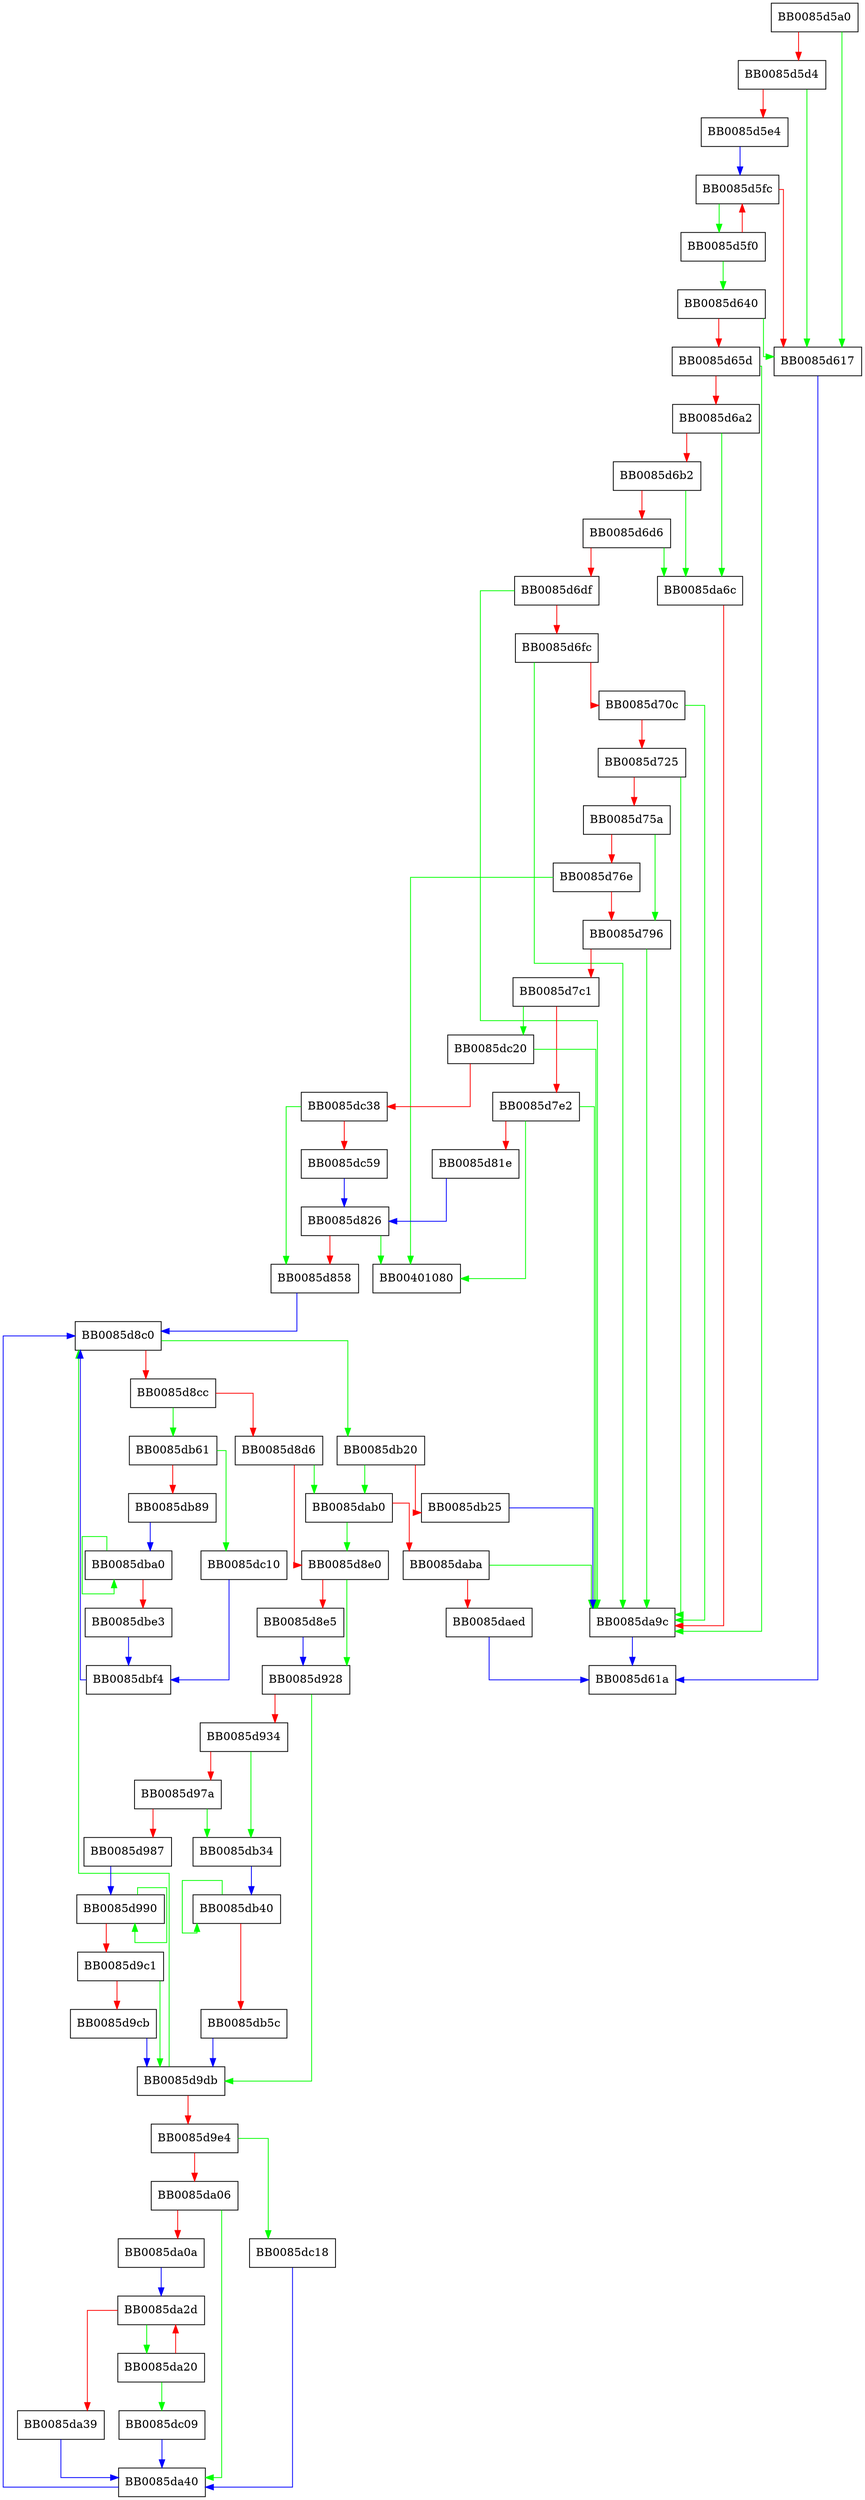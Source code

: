 digraph BN_GF2m_mod_inv {
  node [shape="box"];
  graph [splines=ortho];
  BB0085d5a0 -> BB0085d617 [color="green"];
  BB0085d5a0 -> BB0085d5d4 [color="red"];
  BB0085d5d4 -> BB0085d617 [color="green"];
  BB0085d5d4 -> BB0085d5e4 [color="red"];
  BB0085d5e4 -> BB0085d5fc [color="blue"];
  BB0085d5f0 -> BB0085d640 [color="green"];
  BB0085d5f0 -> BB0085d5fc [color="red"];
  BB0085d5fc -> BB0085d5f0 [color="green"];
  BB0085d5fc -> BB0085d617 [color="red"];
  BB0085d617 -> BB0085d61a [color="blue"];
  BB0085d640 -> BB0085d617 [color="green"];
  BB0085d640 -> BB0085d65d [color="red"];
  BB0085d65d -> BB0085da9c [color="green"];
  BB0085d65d -> BB0085d6a2 [color="red"];
  BB0085d6a2 -> BB0085da6c [color="green"];
  BB0085d6a2 -> BB0085d6b2 [color="red"];
  BB0085d6b2 -> BB0085da6c [color="green"];
  BB0085d6b2 -> BB0085d6d6 [color="red"];
  BB0085d6d6 -> BB0085da6c [color="green"];
  BB0085d6d6 -> BB0085d6df [color="red"];
  BB0085d6df -> BB0085da9c [color="green"];
  BB0085d6df -> BB0085d6fc [color="red"];
  BB0085d6fc -> BB0085da9c [color="green"];
  BB0085d6fc -> BB0085d70c [color="red"];
  BB0085d70c -> BB0085da9c [color="green"];
  BB0085d70c -> BB0085d725 [color="red"];
  BB0085d725 -> BB0085da9c [color="green"];
  BB0085d725 -> BB0085d75a [color="red"];
  BB0085d75a -> BB0085d796 [color="green"];
  BB0085d75a -> BB0085d76e [color="red"];
  BB0085d76e -> BB00401080 [color="green"];
  BB0085d76e -> BB0085d796 [color="red"];
  BB0085d796 -> BB0085da9c [color="green"];
  BB0085d796 -> BB0085d7c1 [color="red"];
  BB0085d7c1 -> BB0085dc20 [color="green"];
  BB0085d7c1 -> BB0085d7e2 [color="red"];
  BB0085d7e2 -> BB00401080 [color="green"];
  BB0085d7e2 -> BB0085da9c [color="green"];
  BB0085d7e2 -> BB0085d81e [color="red"];
  BB0085d81e -> BB0085d826 [color="blue"];
  BB0085d826 -> BB00401080 [color="green"];
  BB0085d826 -> BB0085d858 [color="red"];
  BB0085d858 -> BB0085d8c0 [color="blue"];
  BB0085d8c0 -> BB0085db20 [color="green"];
  BB0085d8c0 -> BB0085d8cc [color="red"];
  BB0085d8cc -> BB0085db61 [color="green"];
  BB0085d8cc -> BB0085d8d6 [color="red"];
  BB0085d8d6 -> BB0085dab0 [color="green"];
  BB0085d8d6 -> BB0085d8e0 [color="red"];
  BB0085d8e0 -> BB0085d928 [color="green"];
  BB0085d8e0 -> BB0085d8e5 [color="red"];
  BB0085d8e5 -> BB0085d928 [color="blue"];
  BB0085d928 -> BB0085d9db [color="green"];
  BB0085d928 -> BB0085d934 [color="red"];
  BB0085d934 -> BB0085db34 [color="green"];
  BB0085d934 -> BB0085d97a [color="red"];
  BB0085d97a -> BB0085db34 [color="green"];
  BB0085d97a -> BB0085d987 [color="red"];
  BB0085d987 -> BB0085d990 [color="blue"];
  BB0085d990 -> BB0085d990 [color="green"];
  BB0085d990 -> BB0085d9c1 [color="red"];
  BB0085d9c1 -> BB0085d9db [color="green"];
  BB0085d9c1 -> BB0085d9cb [color="red"];
  BB0085d9cb -> BB0085d9db [color="blue"];
  BB0085d9db -> BB0085d8c0 [color="green"];
  BB0085d9db -> BB0085d9e4 [color="red"];
  BB0085d9e4 -> BB0085dc18 [color="green"];
  BB0085d9e4 -> BB0085da06 [color="red"];
  BB0085da06 -> BB0085da40 [color="green"];
  BB0085da06 -> BB0085da0a [color="red"];
  BB0085da0a -> BB0085da2d [color="blue"];
  BB0085da20 -> BB0085dc09 [color="green"];
  BB0085da20 -> BB0085da2d [color="red"];
  BB0085da2d -> BB0085da20 [color="green"];
  BB0085da2d -> BB0085da39 [color="red"];
  BB0085da39 -> BB0085da40 [color="blue"];
  BB0085da40 -> BB0085d8c0 [color="blue"];
  BB0085da6c -> BB0085da9c [color="red"];
  BB0085da9c -> BB0085d61a [color="blue"];
  BB0085dab0 -> BB0085d8e0 [color="green"];
  BB0085dab0 -> BB0085daba [color="red"];
  BB0085daba -> BB0085da9c [color="green"];
  BB0085daba -> BB0085daed [color="red"];
  BB0085daed -> BB0085d61a [color="blue"];
  BB0085db20 -> BB0085dab0 [color="green"];
  BB0085db20 -> BB0085db25 [color="red"];
  BB0085db25 -> BB0085da9c [color="blue"];
  BB0085db34 -> BB0085db40 [color="blue"];
  BB0085db40 -> BB0085db40 [color="green"];
  BB0085db40 -> BB0085db5c [color="red"];
  BB0085db5c -> BB0085d9db [color="blue"];
  BB0085db61 -> BB0085dc10 [color="green"];
  BB0085db61 -> BB0085db89 [color="red"];
  BB0085db89 -> BB0085dba0 [color="blue"];
  BB0085dba0 -> BB0085dba0 [color="green"];
  BB0085dba0 -> BB0085dbe3 [color="red"];
  BB0085dbe3 -> BB0085dbf4 [color="blue"];
  BB0085dbf4 -> BB0085d8c0 [color="blue"];
  BB0085dc09 -> BB0085da40 [color="blue"];
  BB0085dc10 -> BB0085dbf4 [color="blue"];
  BB0085dc18 -> BB0085da40 [color="blue"];
  BB0085dc20 -> BB0085da9c [color="green"];
  BB0085dc20 -> BB0085dc38 [color="red"];
  BB0085dc38 -> BB0085d858 [color="green"];
  BB0085dc38 -> BB0085dc59 [color="red"];
  BB0085dc59 -> BB0085d826 [color="blue"];
}